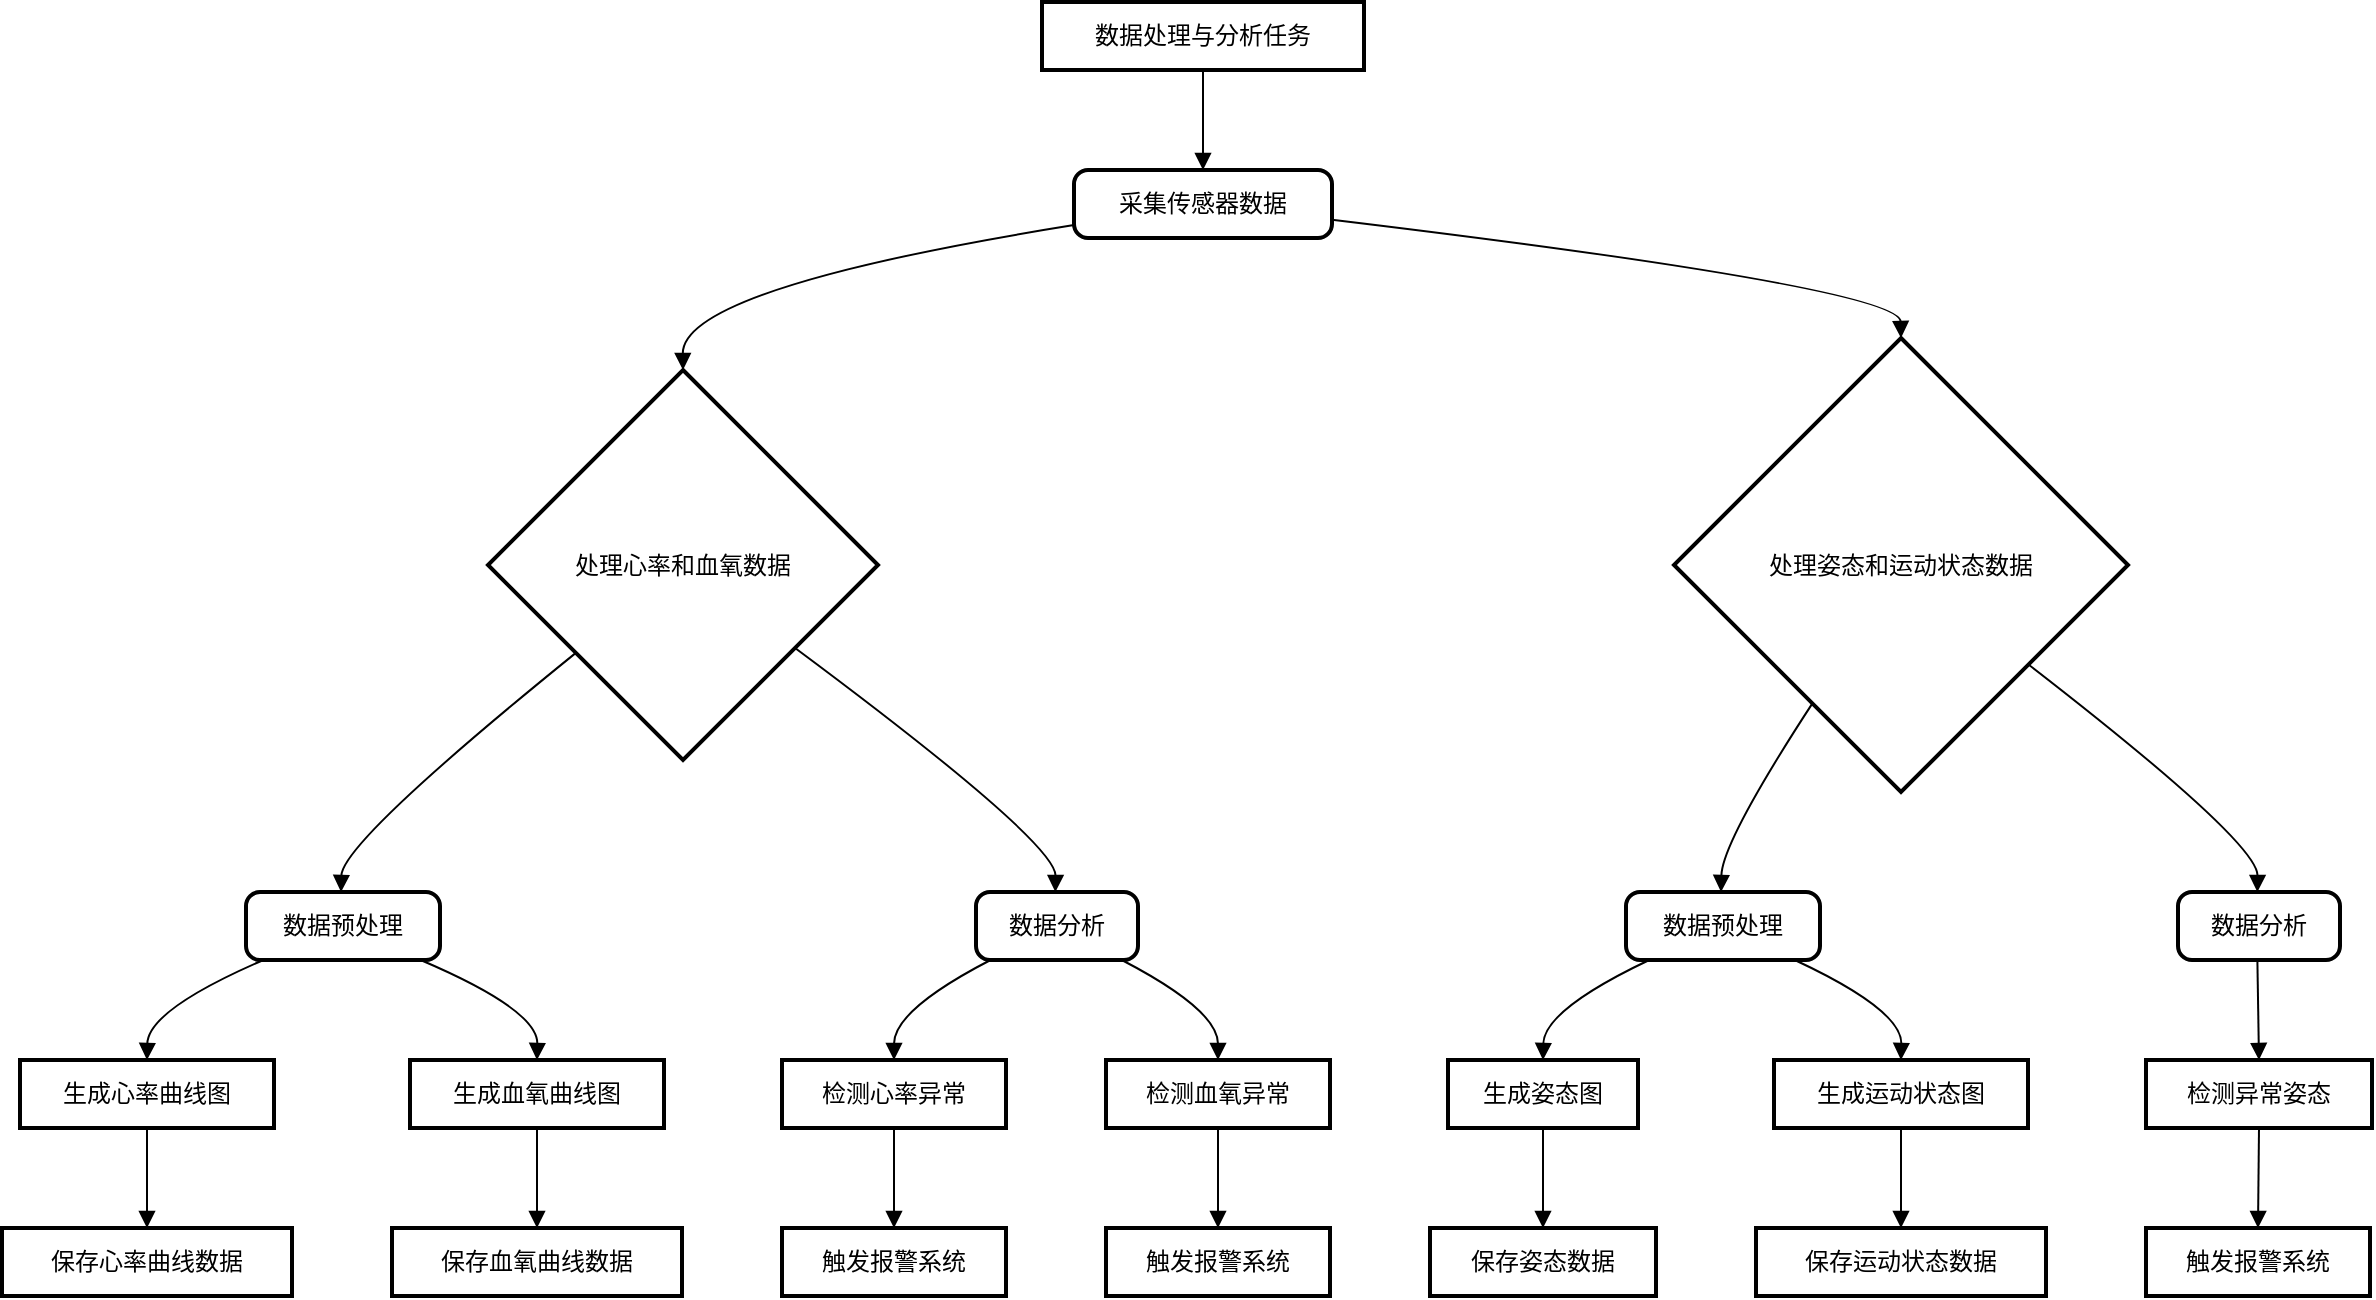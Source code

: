 <mxfile version="24.5.4" type="github">
  <diagram name="第 1 页" id="lD1Ln2Rm0A3dHJ6_iF7o">
    <mxGraphModel>
      <root>
        <mxCell id="0" />
        <mxCell id="1" parent="0" />
        <mxCell id="2" value="数据处理与分析任务" style="whiteSpace=wrap;strokeWidth=2;" vertex="1" parent="1">
          <mxGeometry x="520" width="161" height="34" as="geometry" />
        </mxCell>
        <mxCell id="3" value="采集传感器数据" style="rounded=1;absoluteArcSize=1;arcSize=14;whiteSpace=wrap;strokeWidth=2;" vertex="1" parent="1">
          <mxGeometry x="536" y="84" width="129" height="34" as="geometry" />
        </mxCell>
        <mxCell id="4" value="处理心率和血氧数据" style="rhombus;strokeWidth=2;whiteSpace=wrap;" vertex="1" parent="1">
          <mxGeometry x="243" y="184" width="195" height="195" as="geometry" />
        </mxCell>
        <mxCell id="5" value="处理姿态和运动状态数据" style="rhombus;strokeWidth=2;whiteSpace=wrap;" vertex="1" parent="1">
          <mxGeometry x="836" y="168" width="227" height="227" as="geometry" />
        </mxCell>
        <mxCell id="6" value="数据预处理" style="rounded=1;absoluteArcSize=1;arcSize=14;whiteSpace=wrap;strokeWidth=2;" vertex="1" parent="1">
          <mxGeometry x="122" y="445" width="97" height="34" as="geometry" />
        </mxCell>
        <mxCell id="7" value="数据分析" style="rounded=1;absoluteArcSize=1;arcSize=14;whiteSpace=wrap;strokeWidth=2;" vertex="1" parent="1">
          <mxGeometry x="487" y="445" width="81" height="34" as="geometry" />
        </mxCell>
        <mxCell id="8" value="数据预处理" style="rounded=1;absoluteArcSize=1;arcSize=14;whiteSpace=wrap;strokeWidth=2;" vertex="1" parent="1">
          <mxGeometry x="812" y="445" width="97" height="34" as="geometry" />
        </mxCell>
        <mxCell id="9" value="数据分析" style="rounded=1;absoluteArcSize=1;arcSize=14;whiteSpace=wrap;strokeWidth=2;" vertex="1" parent="1">
          <mxGeometry x="1088" y="445" width="81" height="34" as="geometry" />
        </mxCell>
        <mxCell id="10" value="生成心率曲线图" style="whiteSpace=wrap;strokeWidth=2;" vertex="1" parent="1">
          <mxGeometry x="9" y="529" width="127" height="34" as="geometry" />
        </mxCell>
        <mxCell id="11" value="生成血氧曲线图" style="whiteSpace=wrap;strokeWidth=2;" vertex="1" parent="1">
          <mxGeometry x="204" y="529" width="127" height="34" as="geometry" />
        </mxCell>
        <mxCell id="12" value="检测心率异常" style="whiteSpace=wrap;strokeWidth=2;" vertex="1" parent="1">
          <mxGeometry x="390" y="529" width="112" height="34" as="geometry" />
        </mxCell>
        <mxCell id="13" value="检测血氧异常" style="whiteSpace=wrap;strokeWidth=2;" vertex="1" parent="1">
          <mxGeometry x="552" y="529" width="112" height="34" as="geometry" />
        </mxCell>
        <mxCell id="14" value="生成姿态图" style="whiteSpace=wrap;strokeWidth=2;" vertex="1" parent="1">
          <mxGeometry x="723" y="529" width="95" height="34" as="geometry" />
        </mxCell>
        <mxCell id="15" value="生成运动状态图" style="whiteSpace=wrap;strokeWidth=2;" vertex="1" parent="1">
          <mxGeometry x="886" y="529" width="127" height="34" as="geometry" />
        </mxCell>
        <mxCell id="16" value="检测异常姿态" style="whiteSpace=wrap;strokeWidth=2;" vertex="1" parent="1">
          <mxGeometry x="1072" y="529" width="113" height="34" as="geometry" />
        </mxCell>
        <mxCell id="17" value="保存心率曲线数据" style="whiteSpace=wrap;strokeWidth=2;" vertex="1" parent="1">
          <mxGeometry y="613" width="145" height="34" as="geometry" />
        </mxCell>
        <mxCell id="18" value="保存血氧曲线数据" style="whiteSpace=wrap;strokeWidth=2;" vertex="1" parent="1">
          <mxGeometry x="195" y="613" width="145" height="34" as="geometry" />
        </mxCell>
        <mxCell id="19" value="触发报警系统" style="whiteSpace=wrap;strokeWidth=2;" vertex="1" parent="1">
          <mxGeometry x="390" y="613" width="112" height="34" as="geometry" />
        </mxCell>
        <mxCell id="20" value="触发报警系统" style="whiteSpace=wrap;strokeWidth=2;" vertex="1" parent="1">
          <mxGeometry x="552" y="613" width="112" height="34" as="geometry" />
        </mxCell>
        <mxCell id="21" value="保存姿态数据" style="whiteSpace=wrap;strokeWidth=2;" vertex="1" parent="1">
          <mxGeometry x="714" y="613" width="113" height="34" as="geometry" />
        </mxCell>
        <mxCell id="22" value="保存运动状态数据" style="whiteSpace=wrap;strokeWidth=2;" vertex="1" parent="1">
          <mxGeometry x="877" y="613" width="145" height="34" as="geometry" />
        </mxCell>
        <mxCell id="23" value="触发报警系统" style="whiteSpace=wrap;strokeWidth=2;" vertex="1" parent="1">
          <mxGeometry x="1072" y="613" width="112" height="34" as="geometry" />
        </mxCell>
        <mxCell id="24" value="" style="curved=1;startArrow=none;endArrow=block;exitX=0.5;exitY=1;entryX=0.5;entryY=0;" edge="1" parent="1" source="2" target="3">
          <mxGeometry relative="1" as="geometry">
            <Array as="points" />
          </mxGeometry>
        </mxCell>
        <mxCell id="25" value="" style="curved=1;startArrow=none;endArrow=block;exitX=0;exitY=0.81;entryX=0.5;entryY=0;" edge="1" parent="1" source="3" target="4">
          <mxGeometry relative="1" as="geometry">
            <Array as="points">
              <mxPoint x="340" y="143" />
            </Array>
          </mxGeometry>
        </mxCell>
        <mxCell id="26" value="" style="curved=1;startArrow=none;endArrow=block;exitX=1;exitY=0.73;entryX=0.5;entryY=0;" edge="1" parent="1" source="3" target="5">
          <mxGeometry relative="1" as="geometry">
            <Array as="points">
              <mxPoint x="949" y="143" />
            </Array>
          </mxGeometry>
        </mxCell>
        <mxCell id="27" value="" style="curved=1;startArrow=none;endArrow=block;exitX=0;exitY=0.91;entryX=0.49;entryY=0;" edge="1" parent="1" source="4" target="6">
          <mxGeometry relative="1" as="geometry">
            <Array as="points">
              <mxPoint x="170" y="420" />
            </Array>
          </mxGeometry>
        </mxCell>
        <mxCell id="28" value="" style="curved=1;startArrow=none;endArrow=block;exitX=1;exitY=0.87;entryX=0.49;entryY=0;" edge="1" parent="1" source="4" target="7">
          <mxGeometry relative="1" as="geometry">
            <Array as="points">
              <mxPoint x="527" y="420" />
            </Array>
          </mxGeometry>
        </mxCell>
        <mxCell id="29" value="" style="curved=1;startArrow=none;endArrow=block;exitX=0.18;exitY=1;entryX=0.49;entryY=0;" edge="1" parent="1" source="5" target="8">
          <mxGeometry relative="1" as="geometry">
            <Array as="points">
              <mxPoint x="860" y="420" />
            </Array>
          </mxGeometry>
        </mxCell>
        <mxCell id="30" value="" style="curved=1;startArrow=none;endArrow=block;exitX=1;exitY=0.89;entryX=0.49;entryY=0;" edge="1" parent="1" source="5" target="9">
          <mxGeometry relative="1" as="geometry">
            <Array as="points">
              <mxPoint x="1128" y="420" />
            </Array>
          </mxGeometry>
        </mxCell>
        <mxCell id="31" value="" style="curved=1;startArrow=none;endArrow=block;exitX=0.09;exitY=1;entryX=0.5;entryY=0;" edge="1" parent="1" source="6" target="10">
          <mxGeometry relative="1" as="geometry">
            <Array as="points">
              <mxPoint x="73" y="504" />
            </Array>
          </mxGeometry>
        </mxCell>
        <mxCell id="32" value="" style="curved=1;startArrow=none;endArrow=block;exitX=0.9;exitY=1;entryX=0.5;entryY=0;" edge="1" parent="1" source="6" target="11">
          <mxGeometry relative="1" as="geometry">
            <Array as="points">
              <mxPoint x="268" y="504" />
            </Array>
          </mxGeometry>
        </mxCell>
        <mxCell id="33" value="" style="curved=1;startArrow=none;endArrow=block;exitX=0.09;exitY=1;entryX=0.5;entryY=0;" edge="1" parent="1" source="7" target="12">
          <mxGeometry relative="1" as="geometry">
            <Array as="points">
              <mxPoint x="446" y="504" />
            </Array>
          </mxGeometry>
        </mxCell>
        <mxCell id="34" value="" style="curved=1;startArrow=none;endArrow=block;exitX=0.9;exitY=1;entryX=0.5;entryY=0;" edge="1" parent="1" source="7" target="13">
          <mxGeometry relative="1" as="geometry">
            <Array as="points">
              <mxPoint x="608" y="504" />
            </Array>
          </mxGeometry>
        </mxCell>
        <mxCell id="35" value="" style="curved=1;startArrow=none;endArrow=block;exitX=0.12;exitY=1;entryX=0.5;entryY=0;" edge="1" parent="1" source="8" target="14">
          <mxGeometry relative="1" as="geometry">
            <Array as="points">
              <mxPoint x="771" y="504" />
            </Array>
          </mxGeometry>
        </mxCell>
        <mxCell id="36" value="" style="curved=1;startArrow=none;endArrow=block;exitX=0.87;exitY=1;entryX=0.5;entryY=0;" edge="1" parent="1" source="8" target="15">
          <mxGeometry relative="1" as="geometry">
            <Array as="points">
              <mxPoint x="950" y="504" />
            </Array>
          </mxGeometry>
        </mxCell>
        <mxCell id="37" value="" style="curved=1;startArrow=none;endArrow=block;exitX=0.49;exitY=1;entryX=0.5;entryY=0;" edge="1" parent="1" source="9" target="16">
          <mxGeometry relative="1" as="geometry">
            <Array as="points" />
          </mxGeometry>
        </mxCell>
        <mxCell id="38" value="" style="curved=1;startArrow=none;endArrow=block;exitX=0.5;exitY=1;entryX=0.5;entryY=0;" edge="1" parent="1" source="10" target="17">
          <mxGeometry relative="1" as="geometry">
            <Array as="points" />
          </mxGeometry>
        </mxCell>
        <mxCell id="39" value="" style="curved=1;startArrow=none;endArrow=block;exitX=0.5;exitY=1;entryX=0.5;entryY=0;" edge="1" parent="1" source="11" target="18">
          <mxGeometry relative="1" as="geometry">
            <Array as="points" />
          </mxGeometry>
        </mxCell>
        <mxCell id="40" value="" style="curved=1;startArrow=none;endArrow=block;exitX=0.5;exitY=1;entryX=0.5;entryY=0;" edge="1" parent="1" source="12" target="19">
          <mxGeometry relative="1" as="geometry">
            <Array as="points" />
          </mxGeometry>
        </mxCell>
        <mxCell id="41" value="" style="curved=1;startArrow=none;endArrow=block;exitX=0.5;exitY=1;entryX=0.5;entryY=0;" edge="1" parent="1" source="13" target="20">
          <mxGeometry relative="1" as="geometry">
            <Array as="points" />
          </mxGeometry>
        </mxCell>
        <mxCell id="42" value="" style="curved=1;startArrow=none;endArrow=block;exitX=0.5;exitY=1;entryX=0.5;entryY=0;" edge="1" parent="1" source="14" target="21">
          <mxGeometry relative="1" as="geometry">
            <Array as="points" />
          </mxGeometry>
        </mxCell>
        <mxCell id="43" value="" style="curved=1;startArrow=none;endArrow=block;exitX=0.5;exitY=1;entryX=0.5;entryY=0;" edge="1" parent="1" source="15" target="22">
          <mxGeometry relative="1" as="geometry">
            <Array as="points" />
          </mxGeometry>
        </mxCell>
        <mxCell id="44" value="" style="curved=1;startArrow=none;endArrow=block;exitX=0.5;exitY=1;entryX=0.5;entryY=0;" edge="1" parent="1" source="16" target="23">
          <mxGeometry relative="1" as="geometry">
            <Array as="points" />
          </mxGeometry>
        </mxCell>
      </root>
    </mxGraphModel>
  </diagram>
</mxfile>
